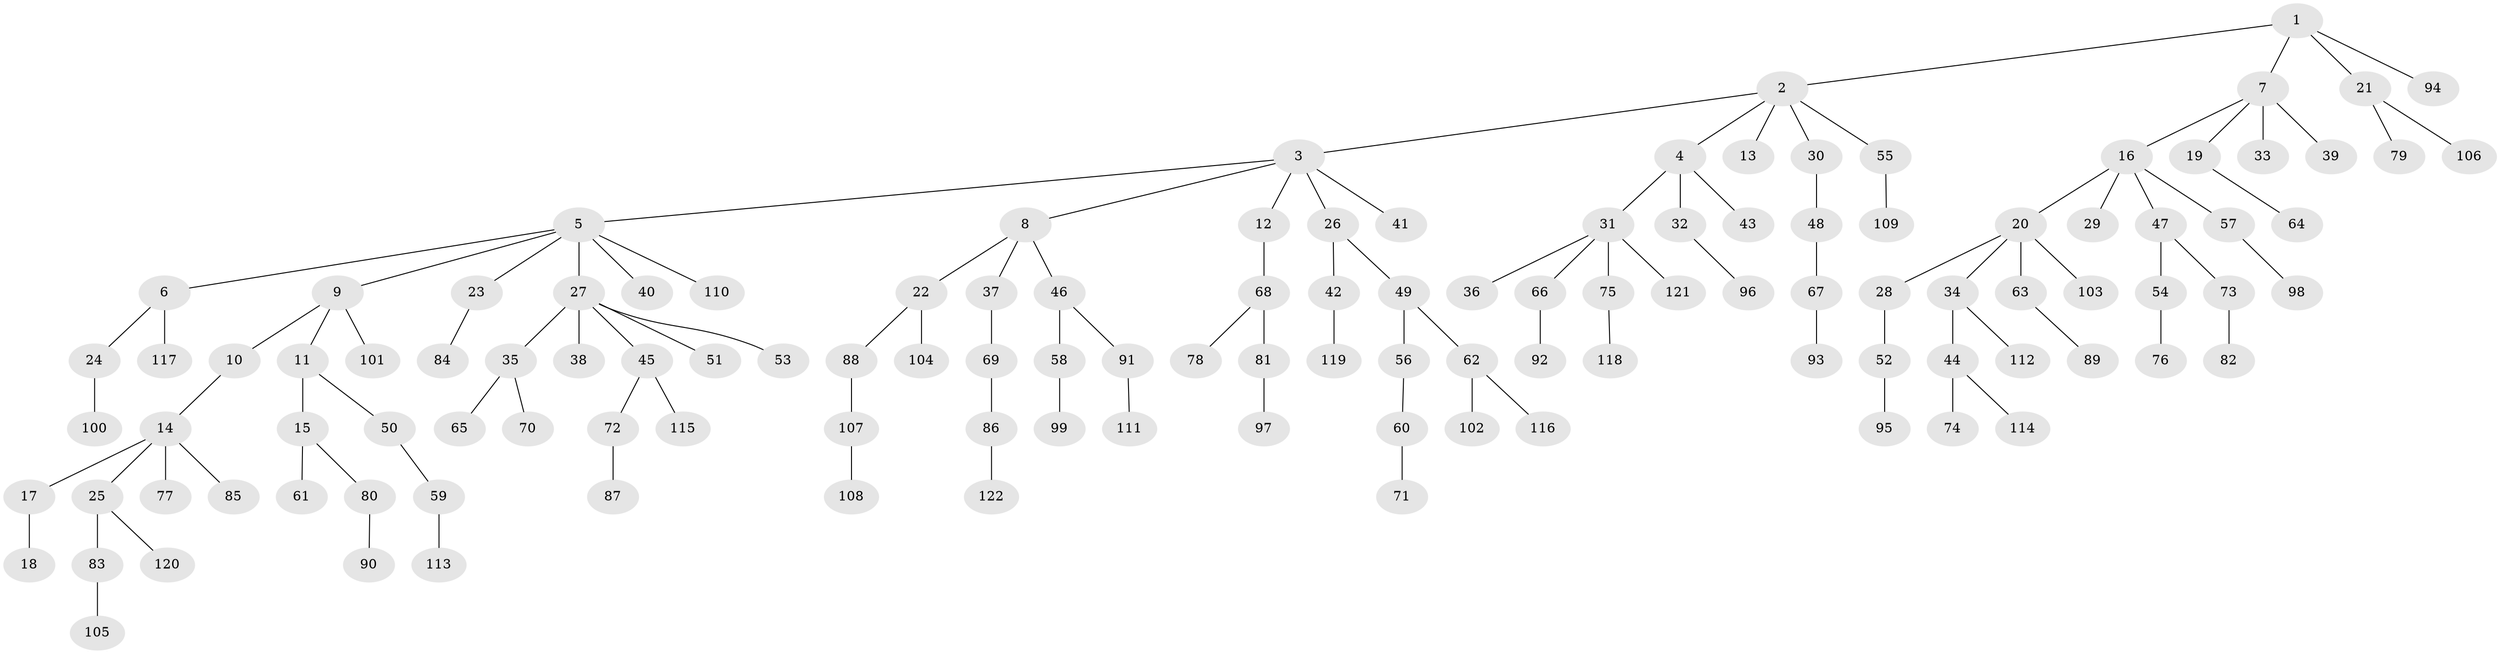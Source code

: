 // coarse degree distribution, {5: 0.04054054054054054, 2: 0.28378378378378377, 4: 0.08108108108108109, 1: 0.47297297297297297, 3: 0.10810810810810811, 6: 0.013513513513513514}
// Generated by graph-tools (version 1.1) at 2025/37/03/04/25 23:37:17]
// undirected, 122 vertices, 121 edges
graph export_dot {
  node [color=gray90,style=filled];
  1;
  2;
  3;
  4;
  5;
  6;
  7;
  8;
  9;
  10;
  11;
  12;
  13;
  14;
  15;
  16;
  17;
  18;
  19;
  20;
  21;
  22;
  23;
  24;
  25;
  26;
  27;
  28;
  29;
  30;
  31;
  32;
  33;
  34;
  35;
  36;
  37;
  38;
  39;
  40;
  41;
  42;
  43;
  44;
  45;
  46;
  47;
  48;
  49;
  50;
  51;
  52;
  53;
  54;
  55;
  56;
  57;
  58;
  59;
  60;
  61;
  62;
  63;
  64;
  65;
  66;
  67;
  68;
  69;
  70;
  71;
  72;
  73;
  74;
  75;
  76;
  77;
  78;
  79;
  80;
  81;
  82;
  83;
  84;
  85;
  86;
  87;
  88;
  89;
  90;
  91;
  92;
  93;
  94;
  95;
  96;
  97;
  98;
  99;
  100;
  101;
  102;
  103;
  104;
  105;
  106;
  107;
  108;
  109;
  110;
  111;
  112;
  113;
  114;
  115;
  116;
  117;
  118;
  119;
  120;
  121;
  122;
  1 -- 2;
  1 -- 7;
  1 -- 21;
  1 -- 94;
  2 -- 3;
  2 -- 4;
  2 -- 13;
  2 -- 30;
  2 -- 55;
  3 -- 5;
  3 -- 8;
  3 -- 12;
  3 -- 26;
  3 -- 41;
  4 -- 31;
  4 -- 32;
  4 -- 43;
  5 -- 6;
  5 -- 9;
  5 -- 23;
  5 -- 27;
  5 -- 40;
  5 -- 110;
  6 -- 24;
  6 -- 117;
  7 -- 16;
  7 -- 19;
  7 -- 33;
  7 -- 39;
  8 -- 22;
  8 -- 37;
  8 -- 46;
  9 -- 10;
  9 -- 11;
  9 -- 101;
  10 -- 14;
  11 -- 15;
  11 -- 50;
  12 -- 68;
  14 -- 17;
  14 -- 25;
  14 -- 77;
  14 -- 85;
  15 -- 61;
  15 -- 80;
  16 -- 20;
  16 -- 29;
  16 -- 47;
  16 -- 57;
  17 -- 18;
  19 -- 64;
  20 -- 28;
  20 -- 34;
  20 -- 63;
  20 -- 103;
  21 -- 79;
  21 -- 106;
  22 -- 88;
  22 -- 104;
  23 -- 84;
  24 -- 100;
  25 -- 83;
  25 -- 120;
  26 -- 42;
  26 -- 49;
  27 -- 35;
  27 -- 38;
  27 -- 45;
  27 -- 51;
  27 -- 53;
  28 -- 52;
  30 -- 48;
  31 -- 36;
  31 -- 66;
  31 -- 75;
  31 -- 121;
  32 -- 96;
  34 -- 44;
  34 -- 112;
  35 -- 65;
  35 -- 70;
  37 -- 69;
  42 -- 119;
  44 -- 74;
  44 -- 114;
  45 -- 72;
  45 -- 115;
  46 -- 58;
  46 -- 91;
  47 -- 54;
  47 -- 73;
  48 -- 67;
  49 -- 56;
  49 -- 62;
  50 -- 59;
  52 -- 95;
  54 -- 76;
  55 -- 109;
  56 -- 60;
  57 -- 98;
  58 -- 99;
  59 -- 113;
  60 -- 71;
  62 -- 102;
  62 -- 116;
  63 -- 89;
  66 -- 92;
  67 -- 93;
  68 -- 78;
  68 -- 81;
  69 -- 86;
  72 -- 87;
  73 -- 82;
  75 -- 118;
  80 -- 90;
  81 -- 97;
  83 -- 105;
  86 -- 122;
  88 -- 107;
  91 -- 111;
  107 -- 108;
}
